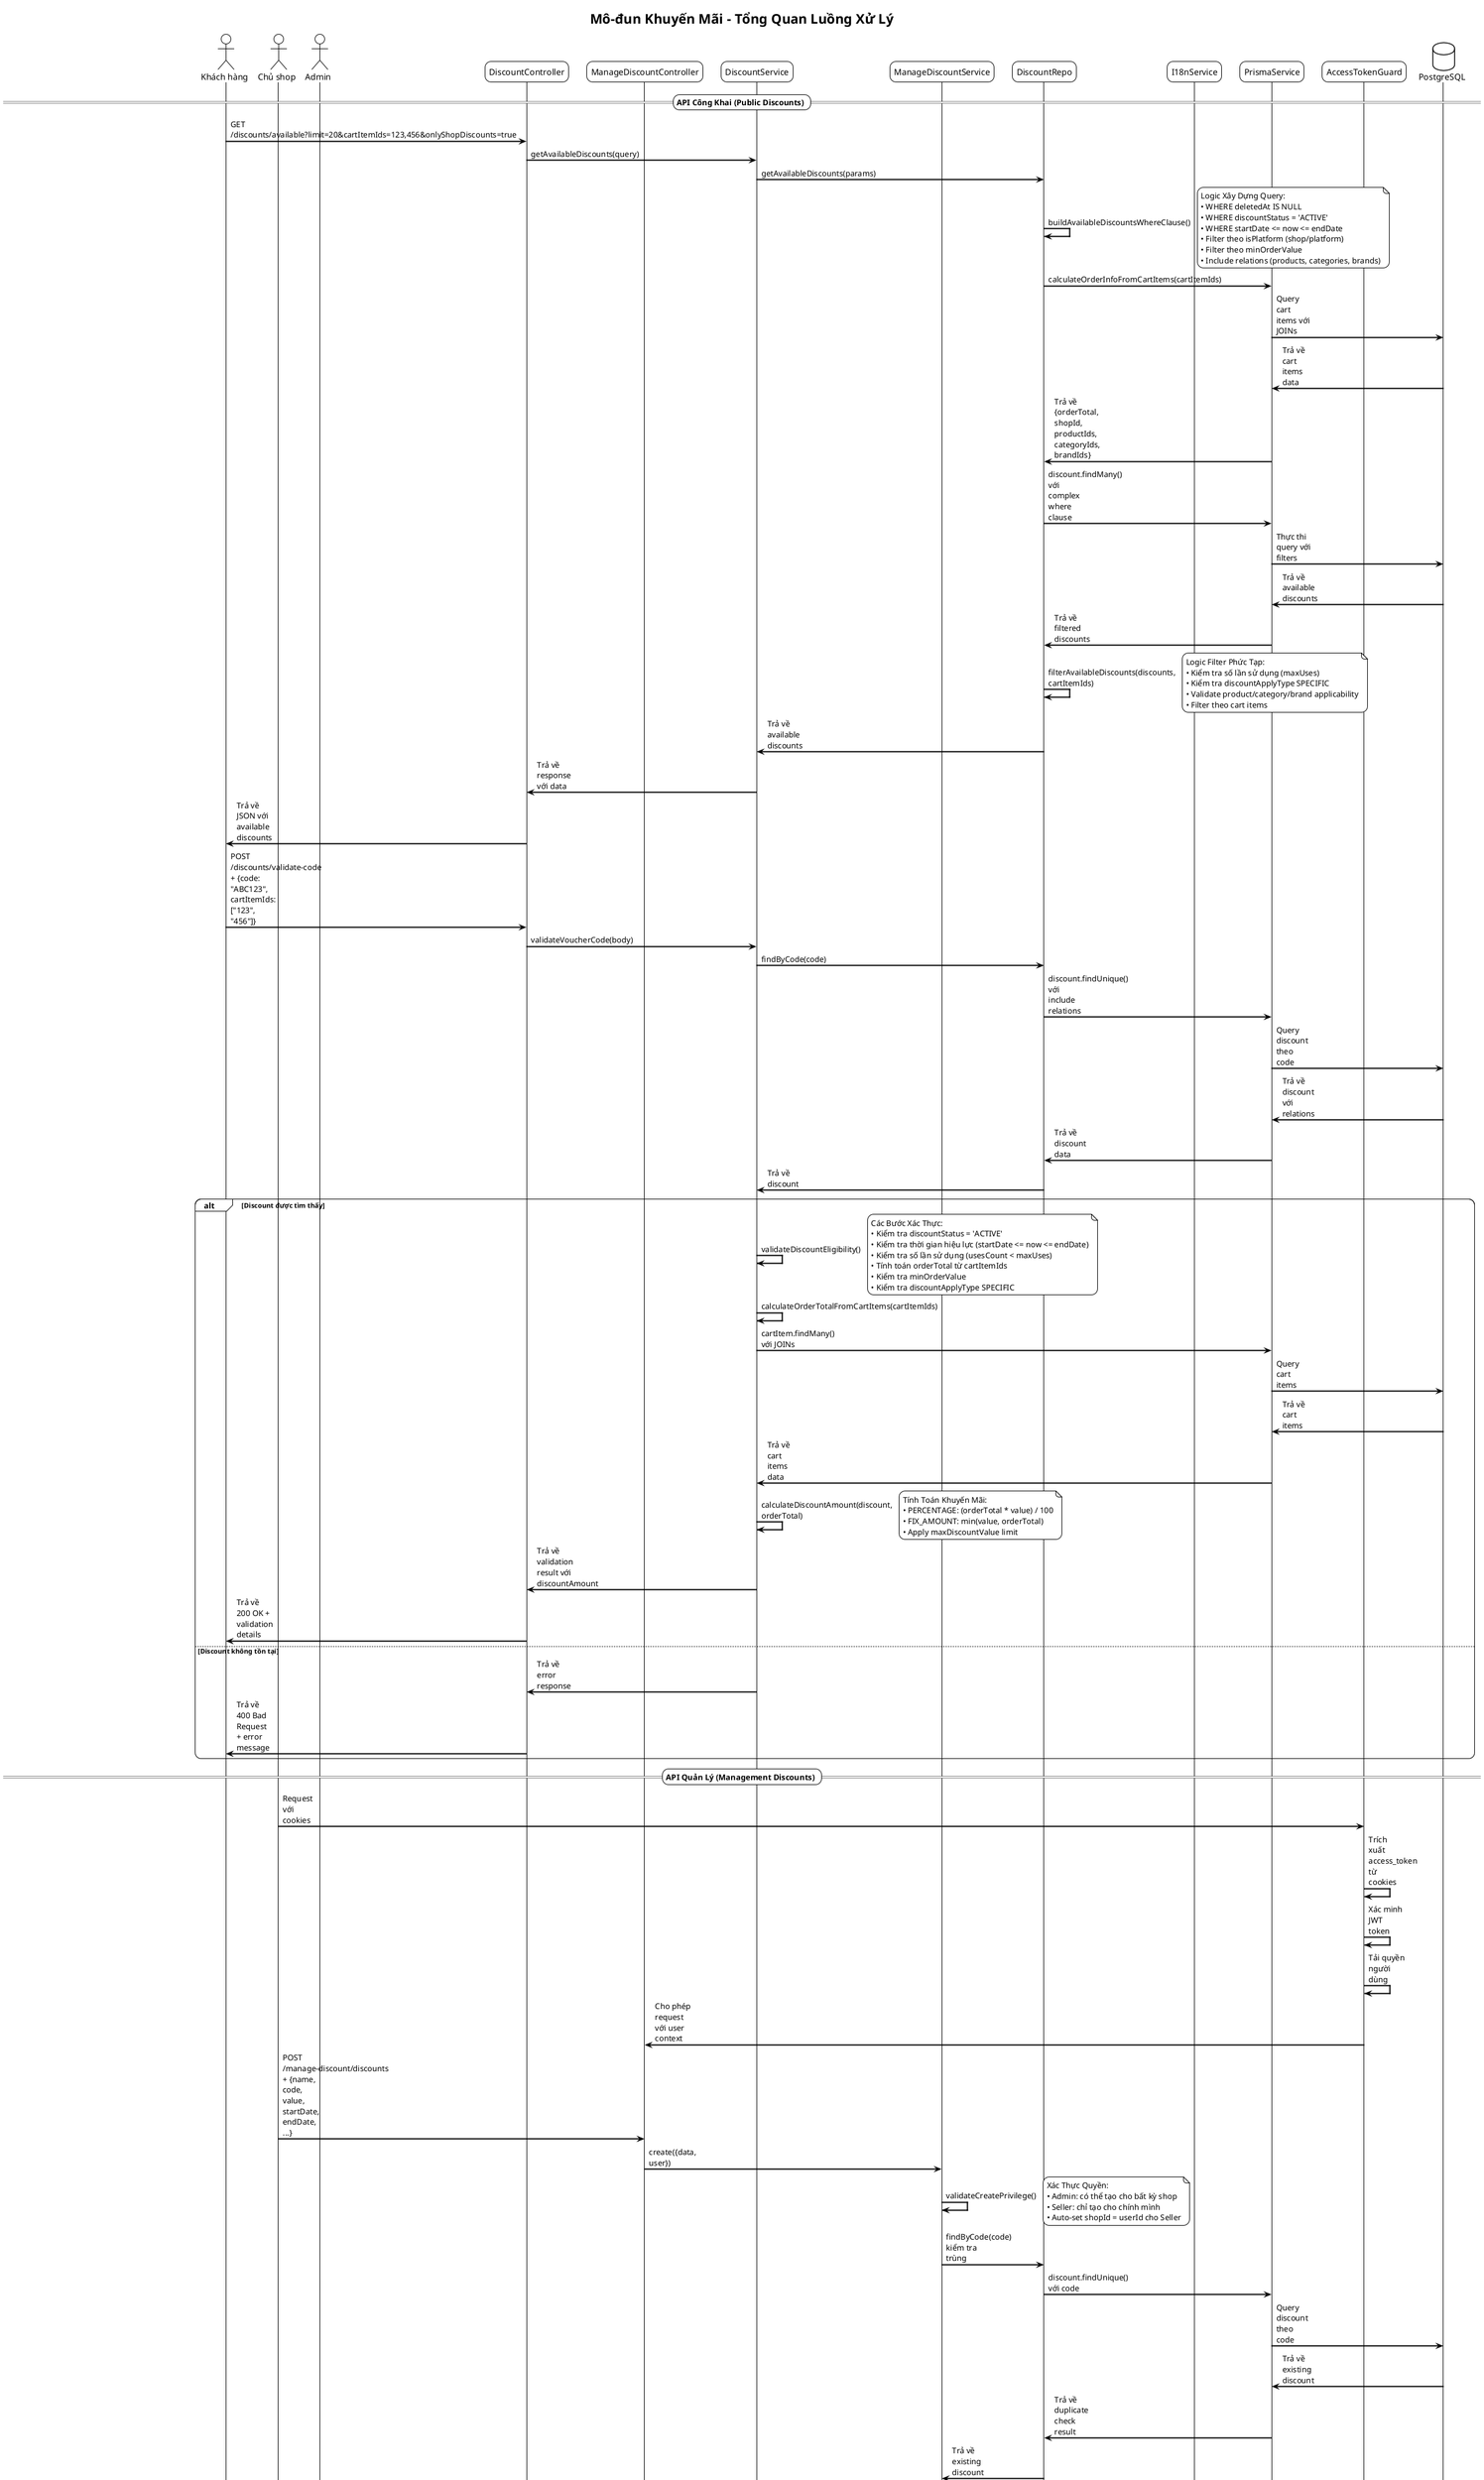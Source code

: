@startuml Discount Module - Sequence Overview
!theme plain
skinparam backgroundColor #FFFFFF
skinparam sequenceArrowThickness 2
skinparam roundcorner 20
skinparam maxmessagesize 60

title Mô-đun Khuyến Mãi - Tổng Quan Luồng Xử Lý
note top : Hệ thống quản lý khuyến mãi với validation phức tạp và phân quyền

actor "Khách hàng" as Client
actor "Chủ shop" as ShopOwner
actor "Admin" as Admin
participant "DiscountController" as DC
participant "ManageDiscountController" as MDC
participant "DiscountService" as DS
participant "ManageDiscountService" as MDS
participant "DiscountRepo" as DR
participant "I18nService" as IS
participant "PrismaService" as PS
participant "AccessTokenGuard" as AG
database "PostgreSQL" as DB

== API Công Khai (Public Discounts) ==
Client -> DC: GET /discounts/available?limit=20&cartItemIds=123,456&onlyShopDiscounts=true
DC -> DS: getAvailableDiscounts(query)
DS -> DR: getAvailableDiscounts(params)
DR -> DR: buildAvailableDiscountsWhereClause()
note right
Logic Xây Dựng Query:
• WHERE deletedAt IS NULL
• WHERE discountStatus = 'ACTIVE'
• WHERE startDate <= now <= endDate
• Filter theo isPlatform (shop/platform)
• Filter theo minOrderValue
• Include relations (products, categories, brands)
end note
DR -> PS: calculateOrderInfoFromCartItems(cartItemIds)
PS -> DB: Query cart items với JOINs
DB -> PS: Trả về cart items data
PS -> DR: Trả về {orderTotal, shopId, productIds, categoryIds, brandIds}
DR -> PS: discount.findMany() với complex where clause
PS -> DB: Thực thi query với filters
DB -> PS: Trả về available discounts
PS -> DR: Trả về filtered discounts
DR -> DR: filterAvailableDiscounts(discounts, cartItemIds)
note right
Logic Filter Phức Tạp:
• Kiểm tra số lần sử dụng (maxUses)
• Kiểm tra discountApplyType SPECIFIC
• Validate product/category/brand applicability
• Filter theo cart items
end note
DR -> DS: Trả về available discounts
DS -> DC: Trả về response với data
DC -> Client: Trả về JSON với available discounts

Client -> DC: POST /discounts/validate-code + {code: "ABC123", cartItemIds: ["123", "456"]}
DC -> DS: validateVoucherCode(body)
DS -> DR: findByCode(code)
DR -> PS: discount.findUnique() với include relations
PS -> DB: Query discount theo code
DB -> PS: Trả về discount với relations
PS -> DR: Trả về discount data
DR -> DS: Trả về discount

alt Discount được tìm thấy
    DS -> DS: validateDiscountEligibility()
    note right
    Các Bước Xác Thực:
    • Kiểm tra discountStatus = 'ACTIVE'
    • Kiểm tra thời gian hiệu lực (startDate <= now <= endDate)
    • Kiểm tra số lần sử dụng (usesCount < maxUses)
    • Tính toán orderTotal từ cartItemIds
    • Kiểm tra minOrderValue
    • Kiểm tra discountApplyType SPECIFIC
    end note

    DS -> DS: calculateOrderTotalFromCartItems(cartItemIds)
    DS -> PS: cartItem.findMany() với JOINs
    PS -> DB: Query cart items
    DB -> PS: Trả về cart items
    PS -> DS: Trả về cart items data
    DS -> DS: calculateDiscountAmount(discount, orderTotal)
    note right
    Tính Toán Khuyến Mãi:
    • PERCENTAGE: (orderTotal * value) / 100
    • FIX_AMOUNT: min(value, orderTotal)
    • Apply maxDiscountValue limit
    end note
    DS -> DC: Trả về validation result với discountAmount
    DC -> Client: Trả về 200 OK + validation details

else Discount không tồn tại
    DS -> DC: Trả về error response
    DC -> Client: Trả về 400 Bad Request + error message
end

== API Quản Lý (Management Discounts) ==
ShopOwner -> AG: Request với cookies
AG -> AG: Trích xuất access_token từ cookies
AG -> AG: Xác minh JWT token
AG -> AG: Tải quyền người dùng
AG -> MDC: Cho phép request với user context

ShopOwner -> MDC: POST /manage-discount/discounts + {name, code, value, startDate, endDate, ...}
MDC -> MDS: create({data, user})
MDS -> MDS: validateCreatePrivilege()
note right
Xác Thực Quyền:
• Admin: có thể tạo cho bất kỳ shop
• Seller: chỉ tạo cho chính mình
• Auto-set shopId = userId cho Seller
end note
MDS -> DR: findByCode(code) kiểm tra trùng
DR -> PS: discount.findUnique() với code
PS -> DB: Query discount theo code
DB -> PS: Trả về existing discount
PS -> DR: Trả về duplicate check result
DR -> MDS: Trả về existing discount

alt Code chưa tồn tại
    MDS -> DR: create({createdById, data})
    DR -> PS: discount.create() với relations
    PS -> DB: INSERT discount với audit fields
    DB -> PS: Trả về discount created
    PS -> DR: Trả về new discount
    DR -> MDS: Trả về created discount
    MDS -> IS: i18n.t('discount.discount.success.CREATE_SUCCESS')
    IS -> MDS: Trả về message đã localize
    MDS -> MDC: Trả về success response
    MDC -> ShopOwner: Trả về 201 Created + JSON response

else Code đã tồn tại
    MDS -> MDC: Throw BadRequestException
    MDC -> ShopOwner: Trả về 400 Bad Request
end

ShopOwner -> MDC: PUT /manage-discount/discounts/:discountId + {name, code, value, ...}
MDC -> MDS: update({discountId, data, user})
MDS -> DR: findById(discountId)
DR -> PS: discount.findUnique()
PS -> DB: Query discount theo ID
DB -> PS: Trả về discount data
PS -> DR: Trả về discount
DR -> MDS: Trả về discount info
MDS -> MDS: validatePrivilege()
note right
Kiểm Soát Truy Cập:
• Admin: truy cập tất cả discounts
• Seller: chỉ truy cập của chính mình
• createdById validation
end note
MDS -> DR: update({id, updatedById, data})
DR -> PS: discount.update() với relations
PS -> DB: UPDATE discount với audit
DB -> PS: Trả về discount updated
PS -> DR: Trả về updated discount
DR -> MDS: Trả về updated data
MDS -> IS: i18n.t('discount.discount.success.UPDATE_SUCCESS')
IS -> MDS: Trả về message đã localize
MDS -> MDC: Trả về success response
MDC -> ShopOwner: Trả về 200 OK + JSON response

ShopOwner -> MDC: DELETE /manage-discount/discounts/:discountId
MDC -> MDS: delete({discountId, user})
MDS -> DR: findById(discountId)
DR -> PS: discount.findUnique()
PS -> DB: Query discount theo ID
DB -> PS: Trả về discount data
PS -> DR: Trả về discount
DR -> MDS: Trả về discount info
MDS -> MDS: validatePrivilege()
MDS -> DR: delete({id, deletedById})
DR -> PS: discount.update() soft delete
PS -> DB: UPDATE deletedAt field
DB -> PS: Trả về discount marked deleted
PS -> DR: Trả về success
DR -> MDS: Trả về success
MDS -> IS: i18n.t('discount.discount.success.DELETE_SUCCESS')
IS -> MDS: Trả về message đã localize
MDS -> MDC: Trả về success response
MDC -> ShopOwner: Trả về 200 OK + JSON response

ShopOwner -> MDC: GET /manage-discount/discounts?page=1&limit=10&createdById=123
MDC -> MDS: list({query, user})
MDS -> MDS: validatePrivilege()
MDS -> DR: list(query)
DR -> DR: buildAdminListWhereClause(filters)
DR -> PS: discount.count() và discount.findMany()
PS -> DB: Query với pagination và filters
DB -> PS: Trả về totalItems và discounts
PS -> DR: Trả về {data, metadata}
DR -> MDS: Trả về discounts với pagination
MDS -> IS: i18n.t('discount.discount.success.GET_SUCCESS')
IS -> MDS: Trả về message đã localize
MDS -> MDC: Trả về response với data + metadata
MDC -> ShopOwner: Trả về JSON với pagination

== Xử Lý Lỗi ==
alt Lỗi validation voucher
    DS -> DC: ValidationException
    DC -> Client: Trả về 400 Bad Request

else Lỗi phân quyền
    MDS -> MDC: ForbiddenException
    MDC -> ShopOwner: Trả về 403 Forbidden

else Lỗi không tìm thấy
    MDS -> MDC: NotFoundRecordException
    MDC -> ShopOwner: Trả về 404 Not Found

else Lỗi duplicate code
    MDS -> MDC: BadRequestException
    MDC -> ShopOwner: Trả về 400 Bad Request

else Lỗi database constraint
    DR -> MDS: PrismaException
    MDS -> MDC: Database error
    MDC -> ShopOwner: Trả về 500 Internal Server Error
end

== Đa Ngôn Ngữ ==
MDS -> IS: i18n.t('discount.discount.success.XXX')
IS -> MDS: Trả về message đã localize
MDS -> MDC: Phản hồi + Message đã localize
MDC -> ShopOwner: JSON Response với metadata đầy đủ

note bottom
**Đặc điểm chính của module Discount:**
• Validation phức tạp cho voucher codes
• Phân quyền Admin/Seller với access control
• Tính toán discount amount theo loại (PERCENTAGE/FIX_AMOUNT)
• Filter discounts theo cart items và applicability
• Soft delete với audit fields
• Pagination cho admin management
• Đa ngôn ngữ với I18nService
• Business rules validation (thời gian, số lần sử dụng, min order value)
end note

@enduml
